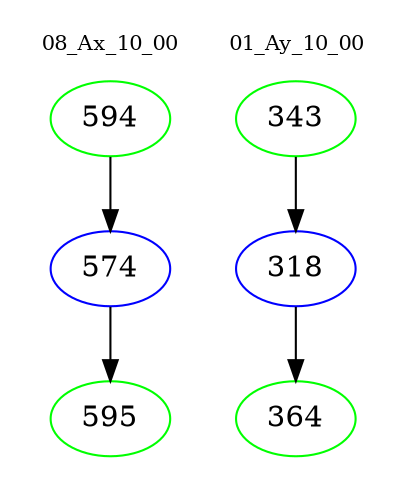 digraph{
subgraph cluster_0 {
color = white
label = "08_Ax_10_00";
fontsize=10;
T0_594 [label="594", color="green"]
T0_594 -> T0_574 [color="black"]
T0_574 [label="574", color="blue"]
T0_574 -> T0_595 [color="black"]
T0_595 [label="595", color="green"]
}
subgraph cluster_1 {
color = white
label = "01_Ay_10_00";
fontsize=10;
T1_343 [label="343", color="green"]
T1_343 -> T1_318 [color="black"]
T1_318 [label="318", color="blue"]
T1_318 -> T1_364 [color="black"]
T1_364 [label="364", color="green"]
}
}
